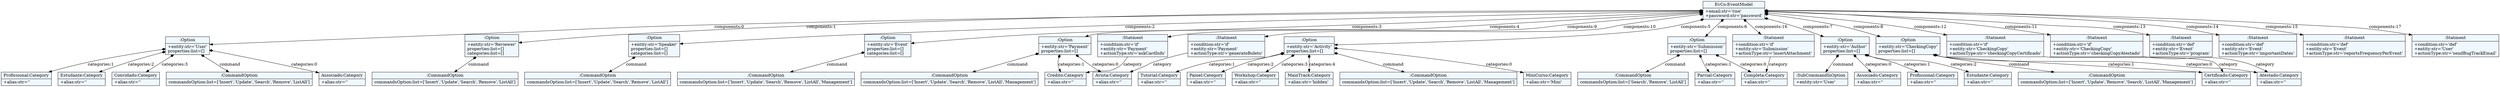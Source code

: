 
    digraph xtext {
    fontname = "Bitstream Vera Sans"
    fontsize = 8
    node[
        shape=record,
        style=filled,
        fillcolor=aliceblue
    ]
    nodesep = 0.3
    edge[dir=black,arrowtail=empty]


4567603856 -> 4567570136 [label="components:0" arrowtail=diamond dir=both]
4567570136 -> 4567634608 [label="command" arrowtail=diamond dir=both]
4567634608[label="{:CommandOption|commandsOption:list=['Insert','Update','Search','Remove','ListAll']\l}"]
4567570136 -> 4567637128 [label="categories:0" arrowtail=diamond dir=both]
4567637128[label="{Associado:Category|+alias:str=''\l}"]
4567570136 -> 4567637184 [label="categories:1" arrowtail=diamond dir=both]
4567637184[label="{Profissional:Category|+alias:str=''\l}"]
4567570136 -> 4567637296 [label="categories:2" arrowtail=diamond dir=both]
4567637296[label="{Estudante:Category|+alias:str=''\l}"]
4567570136 -> 4567637352 [label="categories:3" arrowtail=diamond dir=both]
4567637352[label="{Convidado:Category|+alias:str=''\l}"]
4567570136[label="{:Option|+entity:str='User'\lproperties:list=[]\l}"]
4567603856 -> 4567569016 [label="components:1" arrowtail=diamond dir=both]
4567569016 -> 4567637408 [label="command" arrowtail=diamond dir=both]
4567637408[label="{:CommandOption|commandsOption:list=['Insert','Update','Search','Remove','ListAll']\l}"]
4567569016[label="{:Option|+entity:str='Reviewer'\lproperties:list=[]\lcategories:list=[]\l}"]
4567603856 -> 4567637016 [label="components:2" arrowtail=diamond dir=both]
4567637016 -> 4567637240 [label="command" arrowtail=diamond dir=both]
4567637240[label="{:CommandOption|commandsOption:list=['Insert','Update','Search','Remove','ListAll']\l}"]
4567637016[label="{:Option|+entity:str='Speaker'\lproperties:list=[]\lcategories:list=[]\l}"]
4567603856 -> 4567636960 [label="components:3" arrowtail=diamond dir=both]
4567636960 -> 4567637576 [label="command" arrowtail=diamond dir=both]
4567637576[label="{:CommandOption|commandsOption:list=['Insert','Update','Search','Remove','ListAll','Management']\l}"]
4567636960[label="{:Option|+entity:str='Event'\lproperties:list=[]\lcategories:list=[]\l}"]
4567603856 -> 4567637464 [label="components:4" arrowtail=diamond dir=both]
4567637464 -> 4567637688 [label="command" arrowtail=diamond dir=both]
4567637688[label="{:CommandOption|commandsOption:list=['Insert','Update','Search','Remove','ListAll','Management']\l}"]
4567637464 -> 4567637800 [label="categories:0" arrowtail=diamond dir=both]
4567637800[label="{Avista:Category|+alias:str=''\l}"]
4567637464 -> 4567637856 [label="categories:1" arrowtail=diamond dir=both]
4567637856[label="{Credito:Category|+alias:str=''\l}"]
4567637464[label="{:Option|+entity:str='Payment'\lproperties:list=[]\l}"]
4567603856 -> 4567637520 [label="components:5" arrowtail=diamond dir=both]
4567637520 -> 4567637968 [label="command" arrowtail=diamond dir=both]
4567637968[label="{:CommandOption|commandsOption:list=['Insert','Update','Search','Remove','ListAll','Management']\l}"]
4567637520 -> 4567604472 [label="categories:0" arrowtail=diamond dir=both]
4567604472[label="{MiniCurso:Category|+alias:str='Mini'\l}"]
4567637520 -> 4567603800 [label="categories:1" arrowtail=diamond dir=both]
4567603800[label="{Tutorial:Category|+alias:str=''\l}"]
4567637520 -> 4567603576 [label="categories:2" arrowtail=diamond dir=both]
4567603576[label="{Painel:Category|+alias:str=''\l}"]
4567637520 -> 4567601672 [label="categories:3" arrowtail=diamond dir=both]
4567601672[label="{Workshop:Category|+alias:str=''\l}"]
4567637520 -> 4567602120 [label="categories:4" arrowtail=diamond dir=both]
4567602120[label="{MainTrack:Category|+alias:str='hidden'\l}"]
4567637520[label="{:Option|+entity:str='Activity'\lproperties:list=[]\l}"]
4567603856 -> 4567637744 [label="components:6" arrowtail=diamond dir=both]
4567637744 -> 4567602512 [label="command" arrowtail=diamond dir=both]
4567602512[label="{:CommandOption|commandsOption:list=['Search','Remove','ListAll']\l}"]
4567637744 -> 4567424696 [label="categories:0" arrowtail=diamond dir=both]
4567424696[label="{Completa:Category|+alias:str=''\l}"]
4567637744 -> 4567424472 [label="categories:1" arrowtail=diamond dir=both]
4567424472[label="{Parcial:Category|+alias:str=''\l}"]
4567637744[label="{:Option|+entity:str='Submission'\lproperties:list=[]\l}"]
4567603856 -> 4567637912 [label="components:7" arrowtail=diamond dir=both]
4567637912 -> 4567424248 [label="command" arrowtail=diamond dir=both]
4567424248[label="{:SubCommandInOption|+entity:str='User'\l}"]
4567637912 -> 4567568568 [label="categories:0" arrowtail=diamond dir=both]
4567568568[label="{Associado:Category|+alias:str=''\l}"]
4567637912 -> 4567569632 [label="categories:1" arrowtail=diamond dir=both]
4567569632[label="{Profissional:Category|+alias:str=''\l}"]
4567637912 -> 4567570472 [label="categories:2" arrowtail=diamond dir=both]
4567570472[label="{Estudante:Category|+alias:str=''\l}"]
4567637912[label="{:Option|+entity:str='Author'\lproperties:list=[]\l}"]
4567603856 -> 4567637632 [label="components:8" arrowtail=diamond dir=both]
4567637632 -> 4567570080 [label="command" arrowtail=diamond dir=both]
4567570080[label="{:CommandOption|commandsOption:list=['Insert','Update','Remove','Search','ListAll','Management']\l}"]
4567637632 -> 4567571032 [label="categories:0" arrowtail=diamond dir=both]
4567571032[label="{Atestado:Category|+alias:str=''\l}"]
4567637632 -> 4567572096 [label="categories:1" arrowtail=diamond dir=both]
4567572096[label="{Certificado:Category|+alias:str=''\l}"]
4567637632[label="{:Option|+entity:str='CheckingCopy'\lproperties:list=[]\l}"]
4567603856 -> 4567424920 [label="components:9" arrowtail=diamond dir=both]
4567424920 -> 4567637856 [label="category" ]
4567424920[label="{:Statment|+condition:str='if'\l+entity:str='Payment'\l+actionType:str='askCardInfo'\l}"]
4567603856 -> 4567572376 [label="components:10" arrowtail=diamond dir=both]
4567572376 -> 4567637800 [label="category" ]
4567572376[label="{:Statment|+condition:str='if'\l+entity:str='Payment'\l+actionType:str='generateBoleto'\l}"]
4567603856 -> 4567569408 [label="components:11" arrowtail=diamond dir=both]
4567569408 -> 4567571032 [label="category" ]
4567569408[label="{:Statment|+condition:str='if'\l+entity:str='CheckingCopy'\l+actionType:str='checkingCopyAtestado'\l}"]
4567603856 -> 4567532824 [label="components:12" arrowtail=diamond dir=both]
4567532824 -> 4567572096 [label="category" ]
4567532824[label="{:Statment|+condition:str='if'\l+entity:str='CheckingCopy'\l+actionType:str='checkingCopyCertificado'\l}"]
4567603856 -> 4567532040 [label="components:13" arrowtail=diamond dir=both]
4567532040[label="{:Statment|+condition:str='def'\l+entity:str='Event'\l+actionType:str='program'\l}"]
4567603856 -> 4567534168 [label="components:14" arrowtail=diamond dir=both]
4567534168[label="{:Statment|+condition:str='def'\l+entity:str='Event'\l+actionType:str='importantDates'\l}"]
4567603856 -> 4567534056 [label="components:15" arrowtail=diamond dir=both]
4567534056[label="{:Statment|+condition:str='def'\l+entity:str='Event'\l+actionType:str='reportsFrequencyPerEvent'\l}"]
4567603856 -> 4567533496 [label="components:16" arrowtail=diamond dir=both]
4567533496 -> 4567424696 [label="category" ]
4567533496[label="{:Statment|+condition:str='if'\l+entity:str='Submission'\l+actionType:str='insertAttachment'\l}"]
4567603856 -> 4567534784 [label="components:17" arrowtail=diamond dir=both]
4567534784[label="{:Statment|+condition:str='def'\l+entity:str='User'\l+actionType:str='sendBugTrackEmail'\l}"]
4567603856[label="{EvCo:EventModel|+email:str='rise'\l+password:str='password'\l}"]

}
